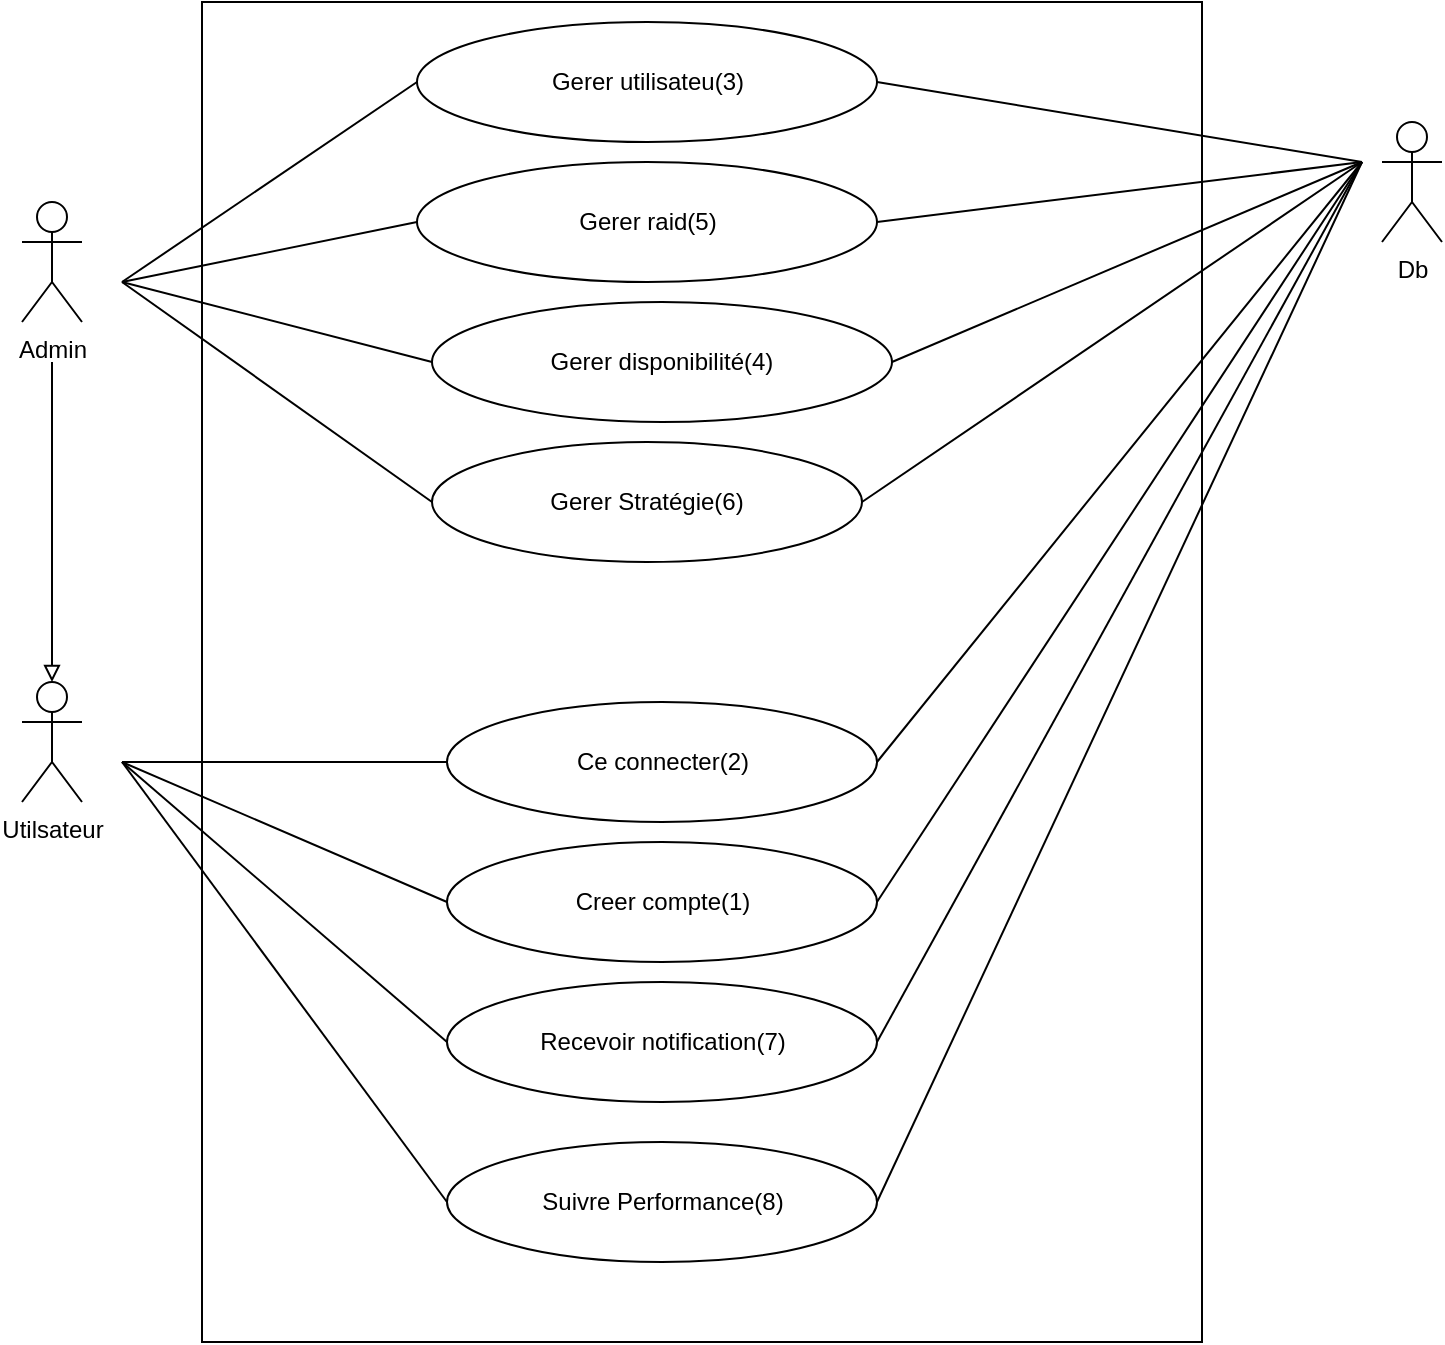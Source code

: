 <mxfile version="27.0.1">
  <diagram name="Page-1" id="bZOQlzKsjz7RixbyRU3d">
    <mxGraphModel dx="1722" dy="949" grid="1" gridSize="10" guides="1" tooltips="1" connect="1" arrows="1" fold="1" page="1" pageScale="1" pageWidth="827" pageHeight="1169" math="0" shadow="0">
      <root>
        <mxCell id="0" />
        <mxCell id="1" parent="0" />
        <mxCell id="hLxYlyaVBKvgsfCYJlWP-1" value="Admin" style="shape=umlActor;verticalLabelPosition=bottom;verticalAlign=top;html=1;outlineConnect=0;" parent="1" vertex="1">
          <mxGeometry x="70" y="120" width="30" height="60" as="geometry" />
        </mxCell>
        <mxCell id="hLxYlyaVBKvgsfCYJlWP-2" value="Utilsateur" style="shape=umlActor;verticalLabelPosition=bottom;verticalAlign=top;html=1;outlineConnect=0;" parent="1" vertex="1">
          <mxGeometry x="70" y="360" width="30" height="60" as="geometry" />
        </mxCell>
        <mxCell id="hLxYlyaVBKvgsfCYJlWP-3" value="" style="rounded=0;whiteSpace=wrap;html=1;" parent="1" vertex="1">
          <mxGeometry x="160" y="20" width="500" height="670" as="geometry" />
        </mxCell>
        <mxCell id="hLxYlyaVBKvgsfCYJlWP-4" value="Gerer utilisateu(3)" style="ellipse;whiteSpace=wrap;html=1;" parent="1" vertex="1">
          <mxGeometry x="267.5" y="30" width="230" height="60" as="geometry" />
        </mxCell>
        <mxCell id="hLxYlyaVBKvgsfCYJlWP-5" value="" style="endArrow=none;html=1;rounded=0;entryX=0;entryY=0.5;entryDx=0;entryDy=0;" parent="1" target="hLxYlyaVBKvgsfCYJlWP-4" edge="1">
          <mxGeometry width="50" height="50" relative="1" as="geometry">
            <mxPoint x="120" y="160" as="sourcePoint" />
            <mxPoint x="440" y="380" as="targetPoint" />
          </mxGeometry>
        </mxCell>
        <mxCell id="hLxYlyaVBKvgsfCYJlWP-7" value="&lt;div&gt;&lt;br&gt;&lt;/div&gt;&lt;div&gt;Ce connecter(2)&lt;/div&gt;&lt;div&gt;&lt;br&gt;&lt;/div&gt;" style="ellipse;whiteSpace=wrap;html=1;" parent="1" vertex="1">
          <mxGeometry x="282.5" y="370" width="215" height="60" as="geometry" />
        </mxCell>
        <mxCell id="hLxYlyaVBKvgsfCYJlWP-8" value="" style="endArrow=none;html=1;rounded=0;entryX=0;entryY=0.5;entryDx=0;entryDy=0;" parent="1" target="hLxYlyaVBKvgsfCYJlWP-7" edge="1">
          <mxGeometry width="50" height="50" relative="1" as="geometry">
            <mxPoint x="120" y="400" as="sourcePoint" />
            <mxPoint x="440" y="380" as="targetPoint" />
          </mxGeometry>
        </mxCell>
        <mxCell id="hLxYlyaVBKvgsfCYJlWP-9" value="Gerer raid(5)" style="ellipse;whiteSpace=wrap;html=1;" parent="1" vertex="1">
          <mxGeometry x="267.5" y="100" width="230" height="60" as="geometry" />
        </mxCell>
        <mxCell id="hLxYlyaVBKvgsfCYJlWP-10" value="" style="endArrow=none;html=1;rounded=0;entryX=0;entryY=0.5;entryDx=0;entryDy=0;" parent="1" target="hLxYlyaVBKvgsfCYJlWP-9" edge="1">
          <mxGeometry width="50" height="50" relative="1" as="geometry">
            <mxPoint x="120" y="160" as="sourcePoint" />
            <mxPoint x="440" y="380" as="targetPoint" />
          </mxGeometry>
        </mxCell>
        <mxCell id="hLxYlyaVBKvgsfCYJlWP-11" value="Gerer disponibilité(4)" style="ellipse;whiteSpace=wrap;html=1;" parent="1" vertex="1">
          <mxGeometry x="275" y="170" width="230" height="60" as="geometry" />
        </mxCell>
        <mxCell id="hLxYlyaVBKvgsfCYJlWP-12" value="" style="endArrow=none;html=1;rounded=0;entryX=0;entryY=0.5;entryDx=0;entryDy=0;" parent="1" target="hLxYlyaVBKvgsfCYJlWP-11" edge="1">
          <mxGeometry width="50" height="50" relative="1" as="geometry">
            <mxPoint x="120" y="160" as="sourcePoint" />
            <mxPoint x="440" y="380" as="targetPoint" />
          </mxGeometry>
        </mxCell>
        <mxCell id="hLxYlyaVBKvgsfCYJlWP-13" value="Creer compte(1)" style="ellipse;whiteSpace=wrap;html=1;" parent="1" vertex="1">
          <mxGeometry x="282.5" y="440" width="215" height="60" as="geometry" />
        </mxCell>
        <mxCell id="hLxYlyaVBKvgsfCYJlWP-14" value="" style="endArrow=none;html=1;rounded=0;entryX=0;entryY=0.5;entryDx=0;entryDy=0;" parent="1" target="hLxYlyaVBKvgsfCYJlWP-13" edge="1">
          <mxGeometry width="50" height="50" relative="1" as="geometry">
            <mxPoint x="120" y="400" as="sourcePoint" />
            <mxPoint x="440" y="380" as="targetPoint" />
          </mxGeometry>
        </mxCell>
        <mxCell id="hLxYlyaVBKvgsfCYJlWP-15" value="Gerer Stratégie(6)" style="ellipse;whiteSpace=wrap;html=1;" parent="1" vertex="1">
          <mxGeometry x="275" y="240" width="215" height="60" as="geometry" />
        </mxCell>
        <mxCell id="hLxYlyaVBKvgsfCYJlWP-16" value="" style="endArrow=none;html=1;rounded=0;entryX=0;entryY=0.5;entryDx=0;entryDy=0;" parent="1" target="hLxYlyaVBKvgsfCYJlWP-15" edge="1">
          <mxGeometry width="50" height="50" relative="1" as="geometry">
            <mxPoint x="120" y="160" as="sourcePoint" />
            <mxPoint x="440" y="380" as="targetPoint" />
          </mxGeometry>
        </mxCell>
        <mxCell id="hLxYlyaVBKvgsfCYJlWP-17" value="Recevoir notification(7)" style="ellipse;whiteSpace=wrap;html=1;" parent="1" vertex="1">
          <mxGeometry x="282.5" y="510" width="215" height="60" as="geometry" />
        </mxCell>
        <mxCell id="hLxYlyaVBKvgsfCYJlWP-18" value="" style="endArrow=none;html=1;rounded=0;entryX=0;entryY=0.5;entryDx=0;entryDy=0;" parent="1" target="hLxYlyaVBKvgsfCYJlWP-17" edge="1">
          <mxGeometry width="50" height="50" relative="1" as="geometry">
            <mxPoint x="120" y="400" as="sourcePoint" />
            <mxPoint x="440" y="380" as="targetPoint" />
          </mxGeometry>
        </mxCell>
        <mxCell id="hLxYlyaVBKvgsfCYJlWP-19" value="Suivre Performance(8)" style="ellipse;whiteSpace=wrap;html=1;" parent="1" vertex="1">
          <mxGeometry x="282.5" y="590" width="215" height="60" as="geometry" />
        </mxCell>
        <mxCell id="hLxYlyaVBKvgsfCYJlWP-20" value="" style="endArrow=none;html=1;rounded=0;entryX=0;entryY=0.5;entryDx=0;entryDy=0;" parent="1" target="hLxYlyaVBKvgsfCYJlWP-19" edge="1">
          <mxGeometry width="50" height="50" relative="1" as="geometry">
            <mxPoint x="120" y="400" as="sourcePoint" />
            <mxPoint x="440" y="380" as="targetPoint" />
          </mxGeometry>
        </mxCell>
        <mxCell id="hLxYlyaVBKvgsfCYJlWP-21" value="" style="endArrow=block;html=1;rounded=0;endFill=0;" parent="1" target="hLxYlyaVBKvgsfCYJlWP-2" edge="1">
          <mxGeometry width="50" height="50" relative="1" as="geometry">
            <mxPoint x="85" y="200" as="sourcePoint" />
            <mxPoint x="440" y="380" as="targetPoint" />
          </mxGeometry>
        </mxCell>
        <mxCell id="oh-OJpwja6vU24QWbx5U-1" value="Db" style="shape=umlActor;verticalLabelPosition=bottom;verticalAlign=top;html=1;outlineConnect=0;" vertex="1" parent="1">
          <mxGeometry x="750" y="80" width="30" height="60" as="geometry" />
        </mxCell>
        <mxCell id="oh-OJpwja6vU24QWbx5U-2" value="" style="endArrow=none;html=1;rounded=0;entryX=1;entryY=0.5;entryDx=0;entryDy=0;" edge="1" parent="1" target="hLxYlyaVBKvgsfCYJlWP-4">
          <mxGeometry width="50" height="50" relative="1" as="geometry">
            <mxPoint x="740" y="100" as="sourcePoint" />
            <mxPoint x="440" y="560" as="targetPoint" />
          </mxGeometry>
        </mxCell>
        <mxCell id="oh-OJpwja6vU24QWbx5U-3" value="" style="endArrow=none;html=1;rounded=0;entryX=1;entryY=0.5;entryDx=0;entryDy=0;" edge="1" parent="1" target="hLxYlyaVBKvgsfCYJlWP-9">
          <mxGeometry width="50" height="50" relative="1" as="geometry">
            <mxPoint x="740" y="100" as="sourcePoint" />
            <mxPoint x="508" y="70" as="targetPoint" />
          </mxGeometry>
        </mxCell>
        <mxCell id="oh-OJpwja6vU24QWbx5U-4" value="" style="endArrow=none;html=1;rounded=0;entryX=1;entryY=0.5;entryDx=0;entryDy=0;" edge="1" parent="1" target="hLxYlyaVBKvgsfCYJlWP-11">
          <mxGeometry width="50" height="50" relative="1" as="geometry">
            <mxPoint x="740" y="100" as="sourcePoint" />
            <mxPoint x="507" y="140" as="targetPoint" />
          </mxGeometry>
        </mxCell>
        <mxCell id="oh-OJpwja6vU24QWbx5U-5" value="" style="endArrow=none;html=1;rounded=0;exitX=1;exitY=0.5;exitDx=0;exitDy=0;" edge="1" parent="1" source="hLxYlyaVBKvgsfCYJlWP-15">
          <mxGeometry width="50" height="50" relative="1" as="geometry">
            <mxPoint x="540" y="360" as="sourcePoint" />
            <mxPoint x="740" y="100" as="targetPoint" />
          </mxGeometry>
        </mxCell>
        <mxCell id="oh-OJpwja6vU24QWbx5U-6" value="" style="endArrow=none;html=1;rounded=0;exitX=1;exitY=0.5;exitDx=0;exitDy=0;" edge="1" parent="1" source="hLxYlyaVBKvgsfCYJlWP-7">
          <mxGeometry width="50" height="50" relative="1" as="geometry">
            <mxPoint x="540" y="360" as="sourcePoint" />
            <mxPoint x="740" y="100" as="targetPoint" />
          </mxGeometry>
        </mxCell>
        <mxCell id="oh-OJpwja6vU24QWbx5U-7" value="" style="endArrow=none;html=1;rounded=0;exitX=1;exitY=0.5;exitDx=0;exitDy=0;" edge="1" parent="1" source="hLxYlyaVBKvgsfCYJlWP-13">
          <mxGeometry width="50" height="50" relative="1" as="geometry">
            <mxPoint x="507" y="410" as="sourcePoint" />
            <mxPoint x="740" y="100" as="targetPoint" />
          </mxGeometry>
        </mxCell>
        <mxCell id="oh-OJpwja6vU24QWbx5U-8" value="" style="endArrow=none;html=1;rounded=0;exitX=1;exitY=0.5;exitDx=0;exitDy=0;" edge="1" parent="1" source="hLxYlyaVBKvgsfCYJlWP-17">
          <mxGeometry width="50" height="50" relative="1" as="geometry">
            <mxPoint x="517" y="420" as="sourcePoint" />
            <mxPoint x="740" y="100" as="targetPoint" />
          </mxGeometry>
        </mxCell>
        <mxCell id="oh-OJpwja6vU24QWbx5U-9" value="" style="endArrow=none;html=1;rounded=0;exitX=1;exitY=0.5;exitDx=0;exitDy=0;" edge="1" parent="1" source="hLxYlyaVBKvgsfCYJlWP-19">
          <mxGeometry width="50" height="50" relative="1" as="geometry">
            <mxPoint x="527" y="430" as="sourcePoint" />
            <mxPoint x="740" y="100" as="targetPoint" />
          </mxGeometry>
        </mxCell>
      </root>
    </mxGraphModel>
  </diagram>
</mxfile>
